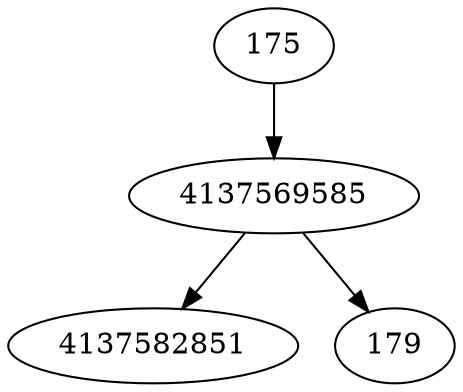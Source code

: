 strict digraph  {
4137569585;
4137582851;
179;
175;
4137569585 -> 4137582851;
4137569585 -> 179;
175 -> 4137569585;
}
